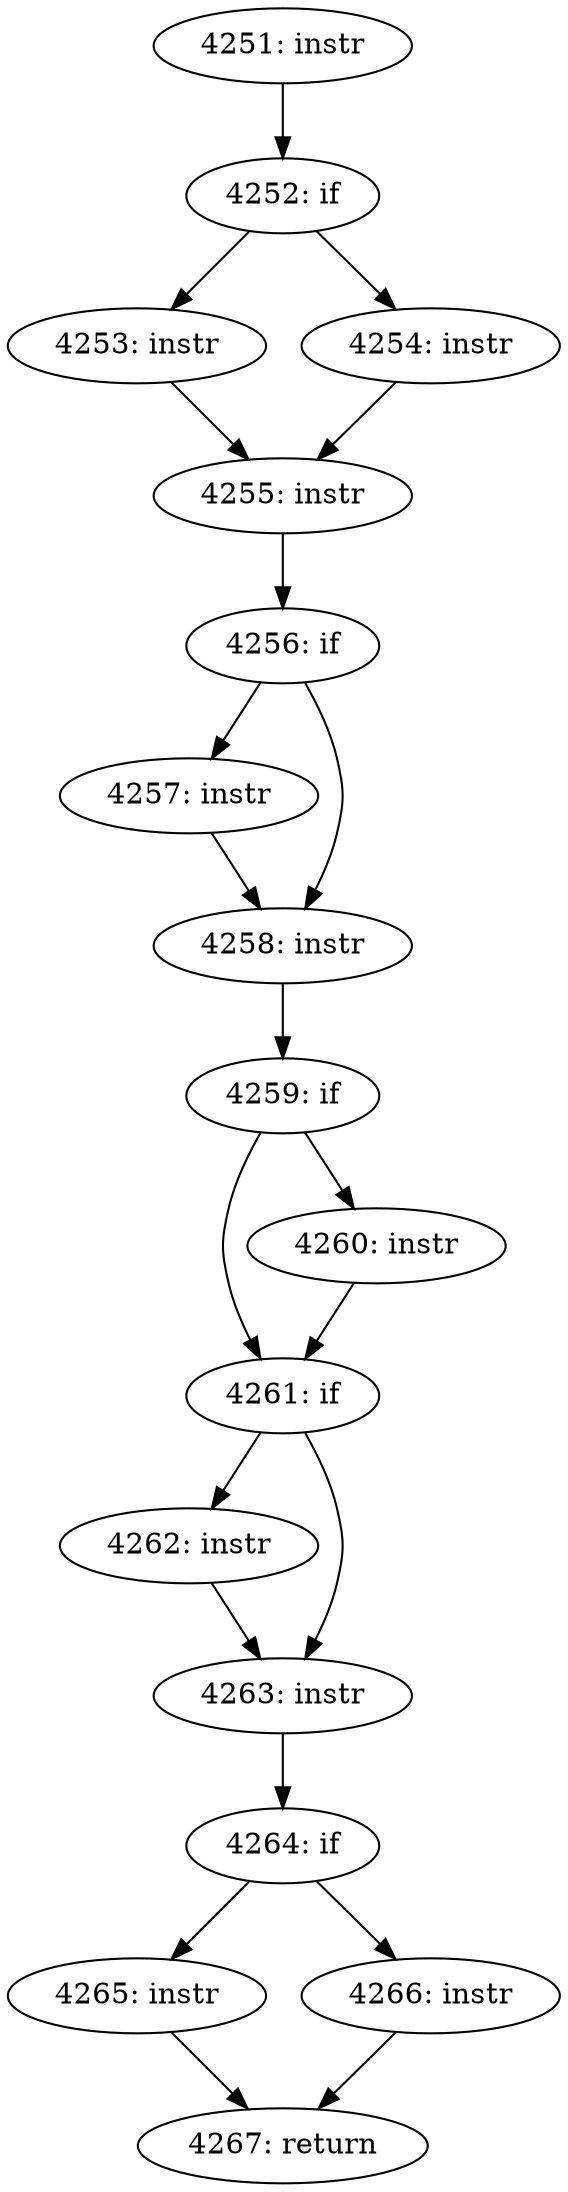 digraph CFG_tcp_try_to_open {
4251 [label="4251: instr"]
	4251 -> 4252
4252 [label="4252: if"]
	4252 -> 4253
	4252 -> 4254
4253 [label="4253: instr"]
	4253 -> 4255
4254 [label="4254: instr"]
	4254 -> 4255
4255 [label="4255: instr"]
	4255 -> 4256
4256 [label="4256: if"]
	4256 -> 4257
	4256 -> 4258
4257 [label="4257: instr"]
	4257 -> 4258
4258 [label="4258: instr"]
	4258 -> 4259
4259 [label="4259: if"]
	4259 -> 4261
	4259 -> 4260
4260 [label="4260: instr"]
	4260 -> 4261
4261 [label="4261: if"]
	4261 -> 4262
	4261 -> 4263
4262 [label="4262: instr"]
	4262 -> 4263
4263 [label="4263: instr"]
	4263 -> 4264
4264 [label="4264: if"]
	4264 -> 4265
	4264 -> 4266
4265 [label="4265: instr"]
	4265 -> 4267
4266 [label="4266: instr"]
	4266 -> 4267
4267 [label="4267: return"]
	
}
